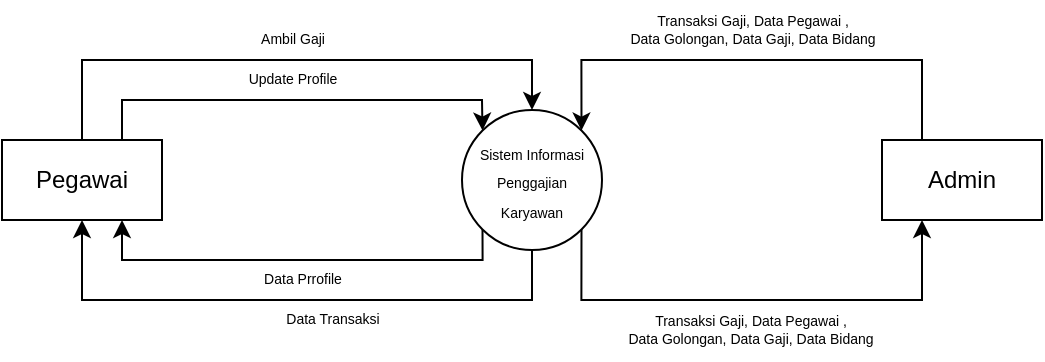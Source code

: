 <mxfile version="20.0.4" type="github">
  <diagram id="kxK_C3C2tMsKfBX2lbiR" name="Page-1">
    <mxGraphModel dx="599" dy="359" grid="1" gridSize="10" guides="1" tooltips="1" connect="1" arrows="1" fold="1" page="1" pageScale="1" pageWidth="827" pageHeight="1169" math="0" shadow="0">
      <root>
        <mxCell id="0" />
        <mxCell id="1" parent="0" />
        <mxCell id="XORYU4TF_m6CobQ9tlCl-7" style="edgeStyle=orthogonalEdgeStyle;rounded=0;orthogonalLoop=1;jettySize=auto;html=1;fontSize=7;entryX=0.5;entryY=0;entryDx=0;entryDy=0;" parent="1" source="XORYU4TF_m6CobQ9tlCl-2" target="XORYU4TF_m6CobQ9tlCl-3" edge="1">
          <mxGeometry relative="1" as="geometry">
            <mxPoint x="110" y="50" as="targetPoint" />
            <Array as="points">
              <mxPoint x="80" y="80" />
              <mxPoint x="305" y="80" />
            </Array>
          </mxGeometry>
        </mxCell>
        <mxCell id="XORYU4TF_m6CobQ9tlCl-2" value="Pegawai" style="rounded=0;whiteSpace=wrap;html=1;" parent="1" vertex="1">
          <mxGeometry x="40" y="120" width="80" height="40" as="geometry" />
        </mxCell>
        <mxCell id="Hff7kwKCVYfB539MArai-3" style="edgeStyle=orthogonalEdgeStyle;rounded=0;orthogonalLoop=1;jettySize=auto;html=1;exitX=0;exitY=1;exitDx=0;exitDy=0;entryX=0.75;entryY=1;entryDx=0;entryDy=0;fontSize=7;" edge="1" parent="1" source="XORYU4TF_m6CobQ9tlCl-3" target="XORYU4TF_m6CobQ9tlCl-2">
          <mxGeometry relative="1" as="geometry">
            <Array as="points">
              <mxPoint x="280" y="180" />
              <mxPoint x="100" y="180" />
            </Array>
          </mxGeometry>
        </mxCell>
        <mxCell id="Hff7kwKCVYfB539MArai-4" style="edgeStyle=orthogonalEdgeStyle;rounded=0;orthogonalLoop=1;jettySize=auto;html=1;exitX=0.5;exitY=1;exitDx=0;exitDy=0;entryX=0.5;entryY=1;entryDx=0;entryDy=0;fontSize=7;" edge="1" parent="1" source="XORYU4TF_m6CobQ9tlCl-3" target="XORYU4TF_m6CobQ9tlCl-2">
          <mxGeometry relative="1" as="geometry">
            <Array as="points">
              <mxPoint x="305" y="200" />
              <mxPoint x="80" y="200" />
            </Array>
          </mxGeometry>
        </mxCell>
        <mxCell id="Hff7kwKCVYfB539MArai-10" style="edgeStyle=orthogonalEdgeStyle;rounded=0;orthogonalLoop=1;jettySize=auto;html=1;exitX=1;exitY=1;exitDx=0;exitDy=0;entryX=0.25;entryY=1;entryDx=0;entryDy=0;fontSize=7;" edge="1" parent="1" source="XORYU4TF_m6CobQ9tlCl-3" target="XORYU4TF_m6CobQ9tlCl-5">
          <mxGeometry relative="1" as="geometry">
            <Array as="points">
              <mxPoint x="330" y="200" />
              <mxPoint x="500" y="200" />
            </Array>
          </mxGeometry>
        </mxCell>
        <mxCell id="XORYU4TF_m6CobQ9tlCl-3" value="&lt;font style=&quot;font-size: 7px;&quot;&gt;Sistem Informasi Penggajian Karyawan&lt;/font&gt;" style="ellipse;whiteSpace=wrap;html=1;aspect=fixed;" parent="1" vertex="1">
          <mxGeometry x="270" y="105" width="70" height="70" as="geometry" />
        </mxCell>
        <mxCell id="XORYU4TF_m6CobQ9tlCl-4" value="" style="endArrow=classic;html=1;rounded=0;entryX=0;entryY=0;entryDx=0;entryDy=0;" parent="1" target="XORYU4TF_m6CobQ9tlCl-3" edge="1">
          <mxGeometry width="50" height="50" relative="1" as="geometry">
            <mxPoint x="100" y="120" as="sourcePoint" />
            <mxPoint x="150" y="70" as="targetPoint" />
            <Array as="points">
              <mxPoint x="100" y="100" />
              <mxPoint x="200" y="100" />
              <mxPoint x="280" y="100" />
            </Array>
          </mxGeometry>
        </mxCell>
        <mxCell id="Hff7kwKCVYfB539MArai-8" style="edgeStyle=orthogonalEdgeStyle;rounded=0;orthogonalLoop=1;jettySize=auto;html=1;exitX=0.25;exitY=0;exitDx=0;exitDy=0;entryX=1;entryY=0;entryDx=0;entryDy=0;fontSize=7;" edge="1" parent="1" source="XORYU4TF_m6CobQ9tlCl-5" target="XORYU4TF_m6CobQ9tlCl-3">
          <mxGeometry relative="1" as="geometry">
            <Array as="points">
              <mxPoint x="500" y="80" />
              <mxPoint x="330" y="80" />
            </Array>
          </mxGeometry>
        </mxCell>
        <mxCell id="XORYU4TF_m6CobQ9tlCl-5" value="Admin" style="rounded=0;whiteSpace=wrap;html=1;" parent="1" vertex="1">
          <mxGeometry x="480" y="120" width="80" height="40" as="geometry" />
        </mxCell>
        <mxCell id="XORYU4TF_m6CobQ9tlCl-6" value="Update Profile" style="text;html=1;align=center;verticalAlign=middle;resizable=0;points=[];autosize=1;strokeColor=none;fillColor=none;fontSize=7;" parent="1" vertex="1">
          <mxGeometry x="150" y="80" width="70" height="20" as="geometry" />
        </mxCell>
        <mxCell id="XORYU4TF_m6CobQ9tlCl-8" value="Ambil Gaji" style="text;html=1;align=center;verticalAlign=middle;resizable=0;points=[];autosize=1;strokeColor=none;fillColor=none;fontSize=7;" parent="1" vertex="1">
          <mxGeometry x="155" y="60" width="60" height="20" as="geometry" />
        </mxCell>
        <mxCell id="Hff7kwKCVYfB539MArai-5" value="Data Prrofile" style="text;html=1;align=center;verticalAlign=middle;resizable=0;points=[];autosize=1;strokeColor=none;fillColor=none;fontSize=7;" vertex="1" parent="1">
          <mxGeometry x="160" y="180" width="60" height="20" as="geometry" />
        </mxCell>
        <mxCell id="Hff7kwKCVYfB539MArai-6" value="Data Transaksi" style="text;html=1;align=center;verticalAlign=middle;resizable=0;points=[];autosize=1;strokeColor=none;fillColor=none;fontSize=7;" vertex="1" parent="1">
          <mxGeometry x="170" y="200" width="70" height="20" as="geometry" />
        </mxCell>
        <mxCell id="Hff7kwKCVYfB539MArai-9" value="Transaksi Gaji, Data Pegawai , &lt;br&gt;Data Golongan, Data Gaji, Data Bidang" style="text;html=1;align=center;verticalAlign=middle;resizable=0;points=[];autosize=1;strokeColor=none;fillColor=none;fontSize=7;" vertex="1" parent="1">
          <mxGeometry x="340" y="50" width="150" height="30" as="geometry" />
        </mxCell>
        <mxCell id="Hff7kwKCVYfB539MArai-11" value="Transaksi Gaji, Data Pegawai , &lt;br&gt;Data Golongan, Data Gaji, Data Bidang" style="text;html=1;align=center;verticalAlign=middle;resizable=0;points=[];autosize=1;strokeColor=none;fillColor=none;fontSize=7;" vertex="1" parent="1">
          <mxGeometry x="339" y="200" width="150" height="30" as="geometry" />
        </mxCell>
      </root>
    </mxGraphModel>
  </diagram>
</mxfile>
